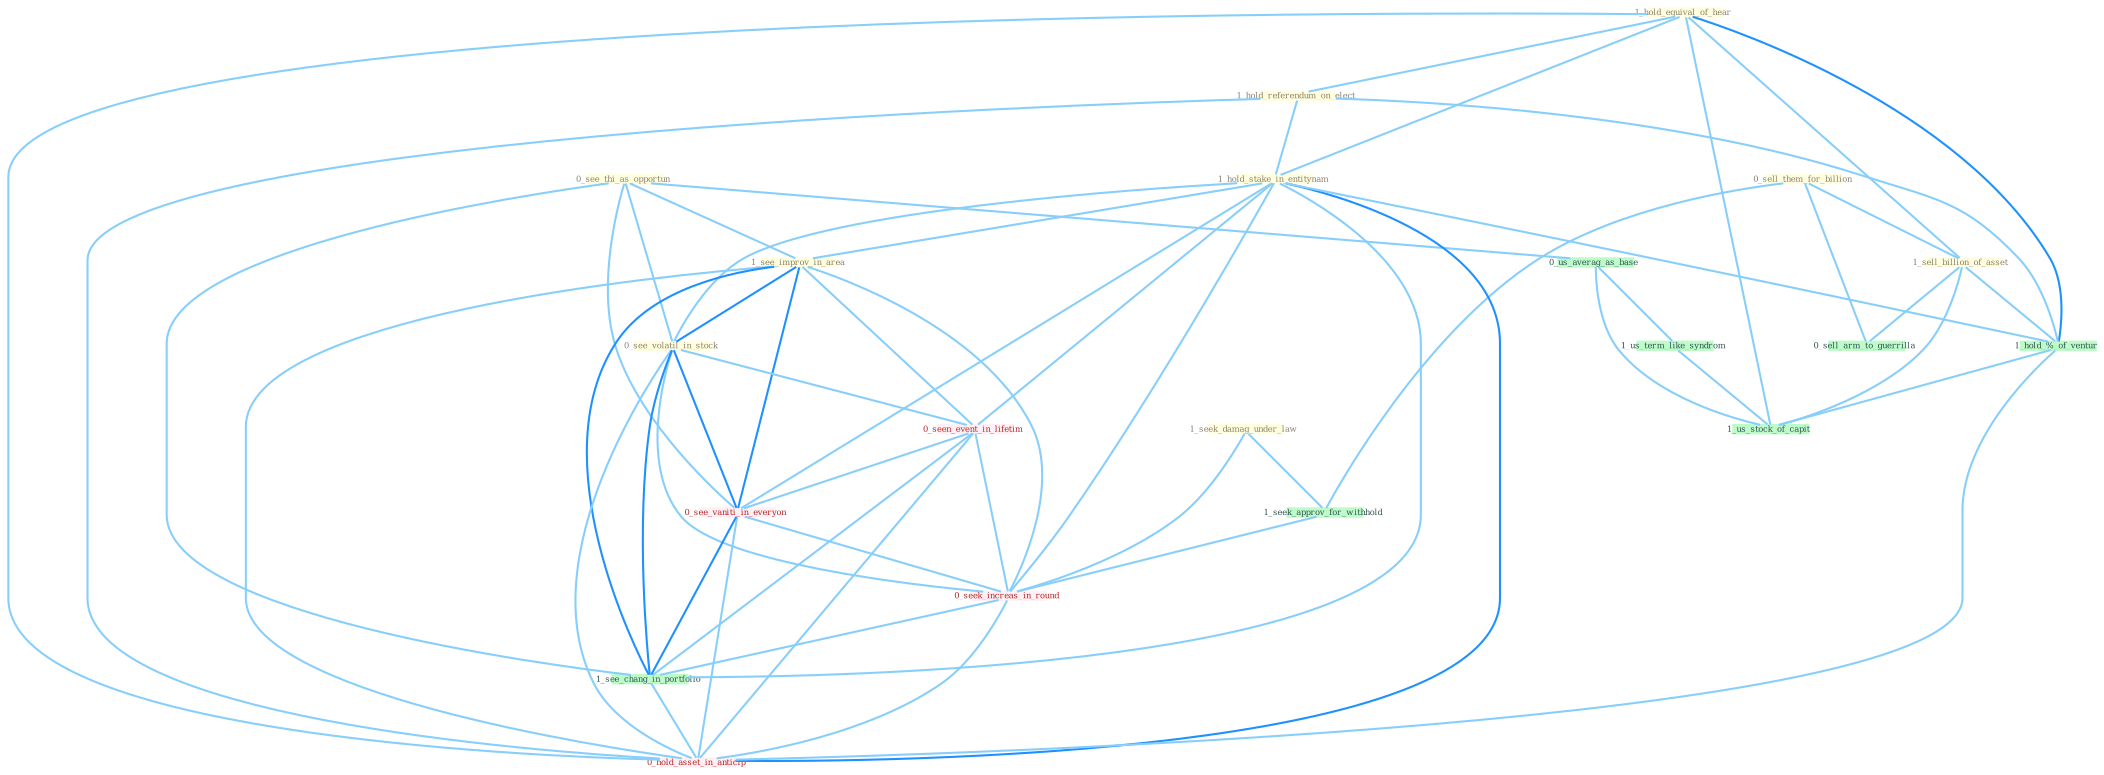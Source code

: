 Graph G{ 
    node
    [shape=polygon,style=filled,width=.5,height=.06,color="#BDFCC9",fixedsize=true,fontsize=4,
    fontcolor="#2f4f4f"];
    {node
    [color="#ffffe0", fontcolor="#8b7d6b"] "1_hold_equival_of_hear " "1_hold_referendum_on_elect " "0_sell_them_for_billion " "0_see_thi_as_opportun " "1_hold_stake_in_entitynam " "1_see_improv_in_area " "0_see_volatil_in_stock " "1_seek_damag_under_law " "1_sell_billion_of_asset "}
{node [color="#fff0f5", fontcolor="#b22222"] "0_seen_event_in_lifetim " "0_see_vaniti_in_everyon " "0_seek_increas_in_round " "0_hold_asset_in_anticip "}
edge [color="#B0E2FF"];

	"1_hold_equival_of_hear " -- "1_hold_referendum_on_elect " [w="1", color="#87cefa" ];
	"1_hold_equival_of_hear " -- "1_hold_stake_in_entitynam " [w="1", color="#87cefa" ];
	"1_hold_equival_of_hear " -- "1_sell_billion_of_asset " [w="1", color="#87cefa" ];
	"1_hold_equival_of_hear " -- "1_hold_%_of_ventur " [w="2", color="#1e90ff" , len=0.8];
	"1_hold_equival_of_hear " -- "1_us_stock_of_capit " [w="1", color="#87cefa" ];
	"1_hold_equival_of_hear " -- "0_hold_asset_in_anticip " [w="1", color="#87cefa" ];
	"1_hold_referendum_on_elect " -- "1_hold_stake_in_entitynam " [w="1", color="#87cefa" ];
	"1_hold_referendum_on_elect " -- "1_hold_%_of_ventur " [w="1", color="#87cefa" ];
	"1_hold_referendum_on_elect " -- "0_hold_asset_in_anticip " [w="1", color="#87cefa" ];
	"0_sell_them_for_billion " -- "1_sell_billion_of_asset " [w="1", color="#87cefa" ];
	"0_sell_them_for_billion " -- "1_seek_approv_for_withhold " [w="1", color="#87cefa" ];
	"0_sell_them_for_billion " -- "0_sell_arm_to_guerrilla " [w="1", color="#87cefa" ];
	"0_see_thi_as_opportun " -- "1_see_improv_in_area " [w="1", color="#87cefa" ];
	"0_see_thi_as_opportun " -- "0_see_volatil_in_stock " [w="1", color="#87cefa" ];
	"0_see_thi_as_opportun " -- "0_us_averag_as_base " [w="1", color="#87cefa" ];
	"0_see_thi_as_opportun " -- "0_see_vaniti_in_everyon " [w="1", color="#87cefa" ];
	"0_see_thi_as_opportun " -- "1_see_chang_in_portfolio " [w="1", color="#87cefa" ];
	"1_hold_stake_in_entitynam " -- "1_see_improv_in_area " [w="1", color="#87cefa" ];
	"1_hold_stake_in_entitynam " -- "0_see_volatil_in_stock " [w="1", color="#87cefa" ];
	"1_hold_stake_in_entitynam " -- "0_seen_event_in_lifetim " [w="1", color="#87cefa" ];
	"1_hold_stake_in_entitynam " -- "1_hold_%_of_ventur " [w="1", color="#87cefa" ];
	"1_hold_stake_in_entitynam " -- "0_see_vaniti_in_everyon " [w="1", color="#87cefa" ];
	"1_hold_stake_in_entitynam " -- "0_seek_increas_in_round " [w="1", color="#87cefa" ];
	"1_hold_stake_in_entitynam " -- "1_see_chang_in_portfolio " [w="1", color="#87cefa" ];
	"1_hold_stake_in_entitynam " -- "0_hold_asset_in_anticip " [w="2", color="#1e90ff" , len=0.8];
	"1_see_improv_in_area " -- "0_see_volatil_in_stock " [w="2", color="#1e90ff" , len=0.8];
	"1_see_improv_in_area " -- "0_seen_event_in_lifetim " [w="1", color="#87cefa" ];
	"1_see_improv_in_area " -- "0_see_vaniti_in_everyon " [w="2", color="#1e90ff" , len=0.8];
	"1_see_improv_in_area " -- "0_seek_increas_in_round " [w="1", color="#87cefa" ];
	"1_see_improv_in_area " -- "1_see_chang_in_portfolio " [w="2", color="#1e90ff" , len=0.8];
	"1_see_improv_in_area " -- "0_hold_asset_in_anticip " [w="1", color="#87cefa" ];
	"0_see_volatil_in_stock " -- "0_seen_event_in_lifetim " [w="1", color="#87cefa" ];
	"0_see_volatil_in_stock " -- "0_see_vaniti_in_everyon " [w="2", color="#1e90ff" , len=0.8];
	"0_see_volatil_in_stock " -- "0_seek_increas_in_round " [w="1", color="#87cefa" ];
	"0_see_volatil_in_stock " -- "1_see_chang_in_portfolio " [w="2", color="#1e90ff" , len=0.8];
	"0_see_volatil_in_stock " -- "0_hold_asset_in_anticip " [w="1", color="#87cefa" ];
	"1_seek_damag_under_law " -- "1_seek_approv_for_withhold " [w="1", color="#87cefa" ];
	"1_seek_damag_under_law " -- "0_seek_increas_in_round " [w="1", color="#87cefa" ];
	"1_sell_billion_of_asset " -- "1_hold_%_of_ventur " [w="1", color="#87cefa" ];
	"1_sell_billion_of_asset " -- "0_sell_arm_to_guerrilla " [w="1", color="#87cefa" ];
	"1_sell_billion_of_asset " -- "1_us_stock_of_capit " [w="1", color="#87cefa" ];
	"0_seen_event_in_lifetim " -- "0_see_vaniti_in_everyon " [w="1", color="#87cefa" ];
	"0_seen_event_in_lifetim " -- "0_seek_increas_in_round " [w="1", color="#87cefa" ];
	"0_seen_event_in_lifetim " -- "1_see_chang_in_portfolio " [w="1", color="#87cefa" ];
	"0_seen_event_in_lifetim " -- "0_hold_asset_in_anticip " [w="1", color="#87cefa" ];
	"0_us_averag_as_base " -- "1_us_term_like_syndrom " [w="1", color="#87cefa" ];
	"0_us_averag_as_base " -- "1_us_stock_of_capit " [w="1", color="#87cefa" ];
	"1_us_term_like_syndrom " -- "1_us_stock_of_capit " [w="1", color="#87cefa" ];
	"1_seek_approv_for_withhold " -- "0_seek_increas_in_round " [w="1", color="#87cefa" ];
	"1_hold_%_of_ventur " -- "1_us_stock_of_capit " [w="1", color="#87cefa" ];
	"1_hold_%_of_ventur " -- "0_hold_asset_in_anticip " [w="1", color="#87cefa" ];
	"0_see_vaniti_in_everyon " -- "0_seek_increas_in_round " [w="1", color="#87cefa" ];
	"0_see_vaniti_in_everyon " -- "1_see_chang_in_portfolio " [w="2", color="#1e90ff" , len=0.8];
	"0_see_vaniti_in_everyon " -- "0_hold_asset_in_anticip " [w="1", color="#87cefa" ];
	"0_seek_increas_in_round " -- "1_see_chang_in_portfolio " [w="1", color="#87cefa" ];
	"0_seek_increas_in_round " -- "0_hold_asset_in_anticip " [w="1", color="#87cefa" ];
	"1_see_chang_in_portfolio " -- "0_hold_asset_in_anticip " [w="1", color="#87cefa" ];
}
